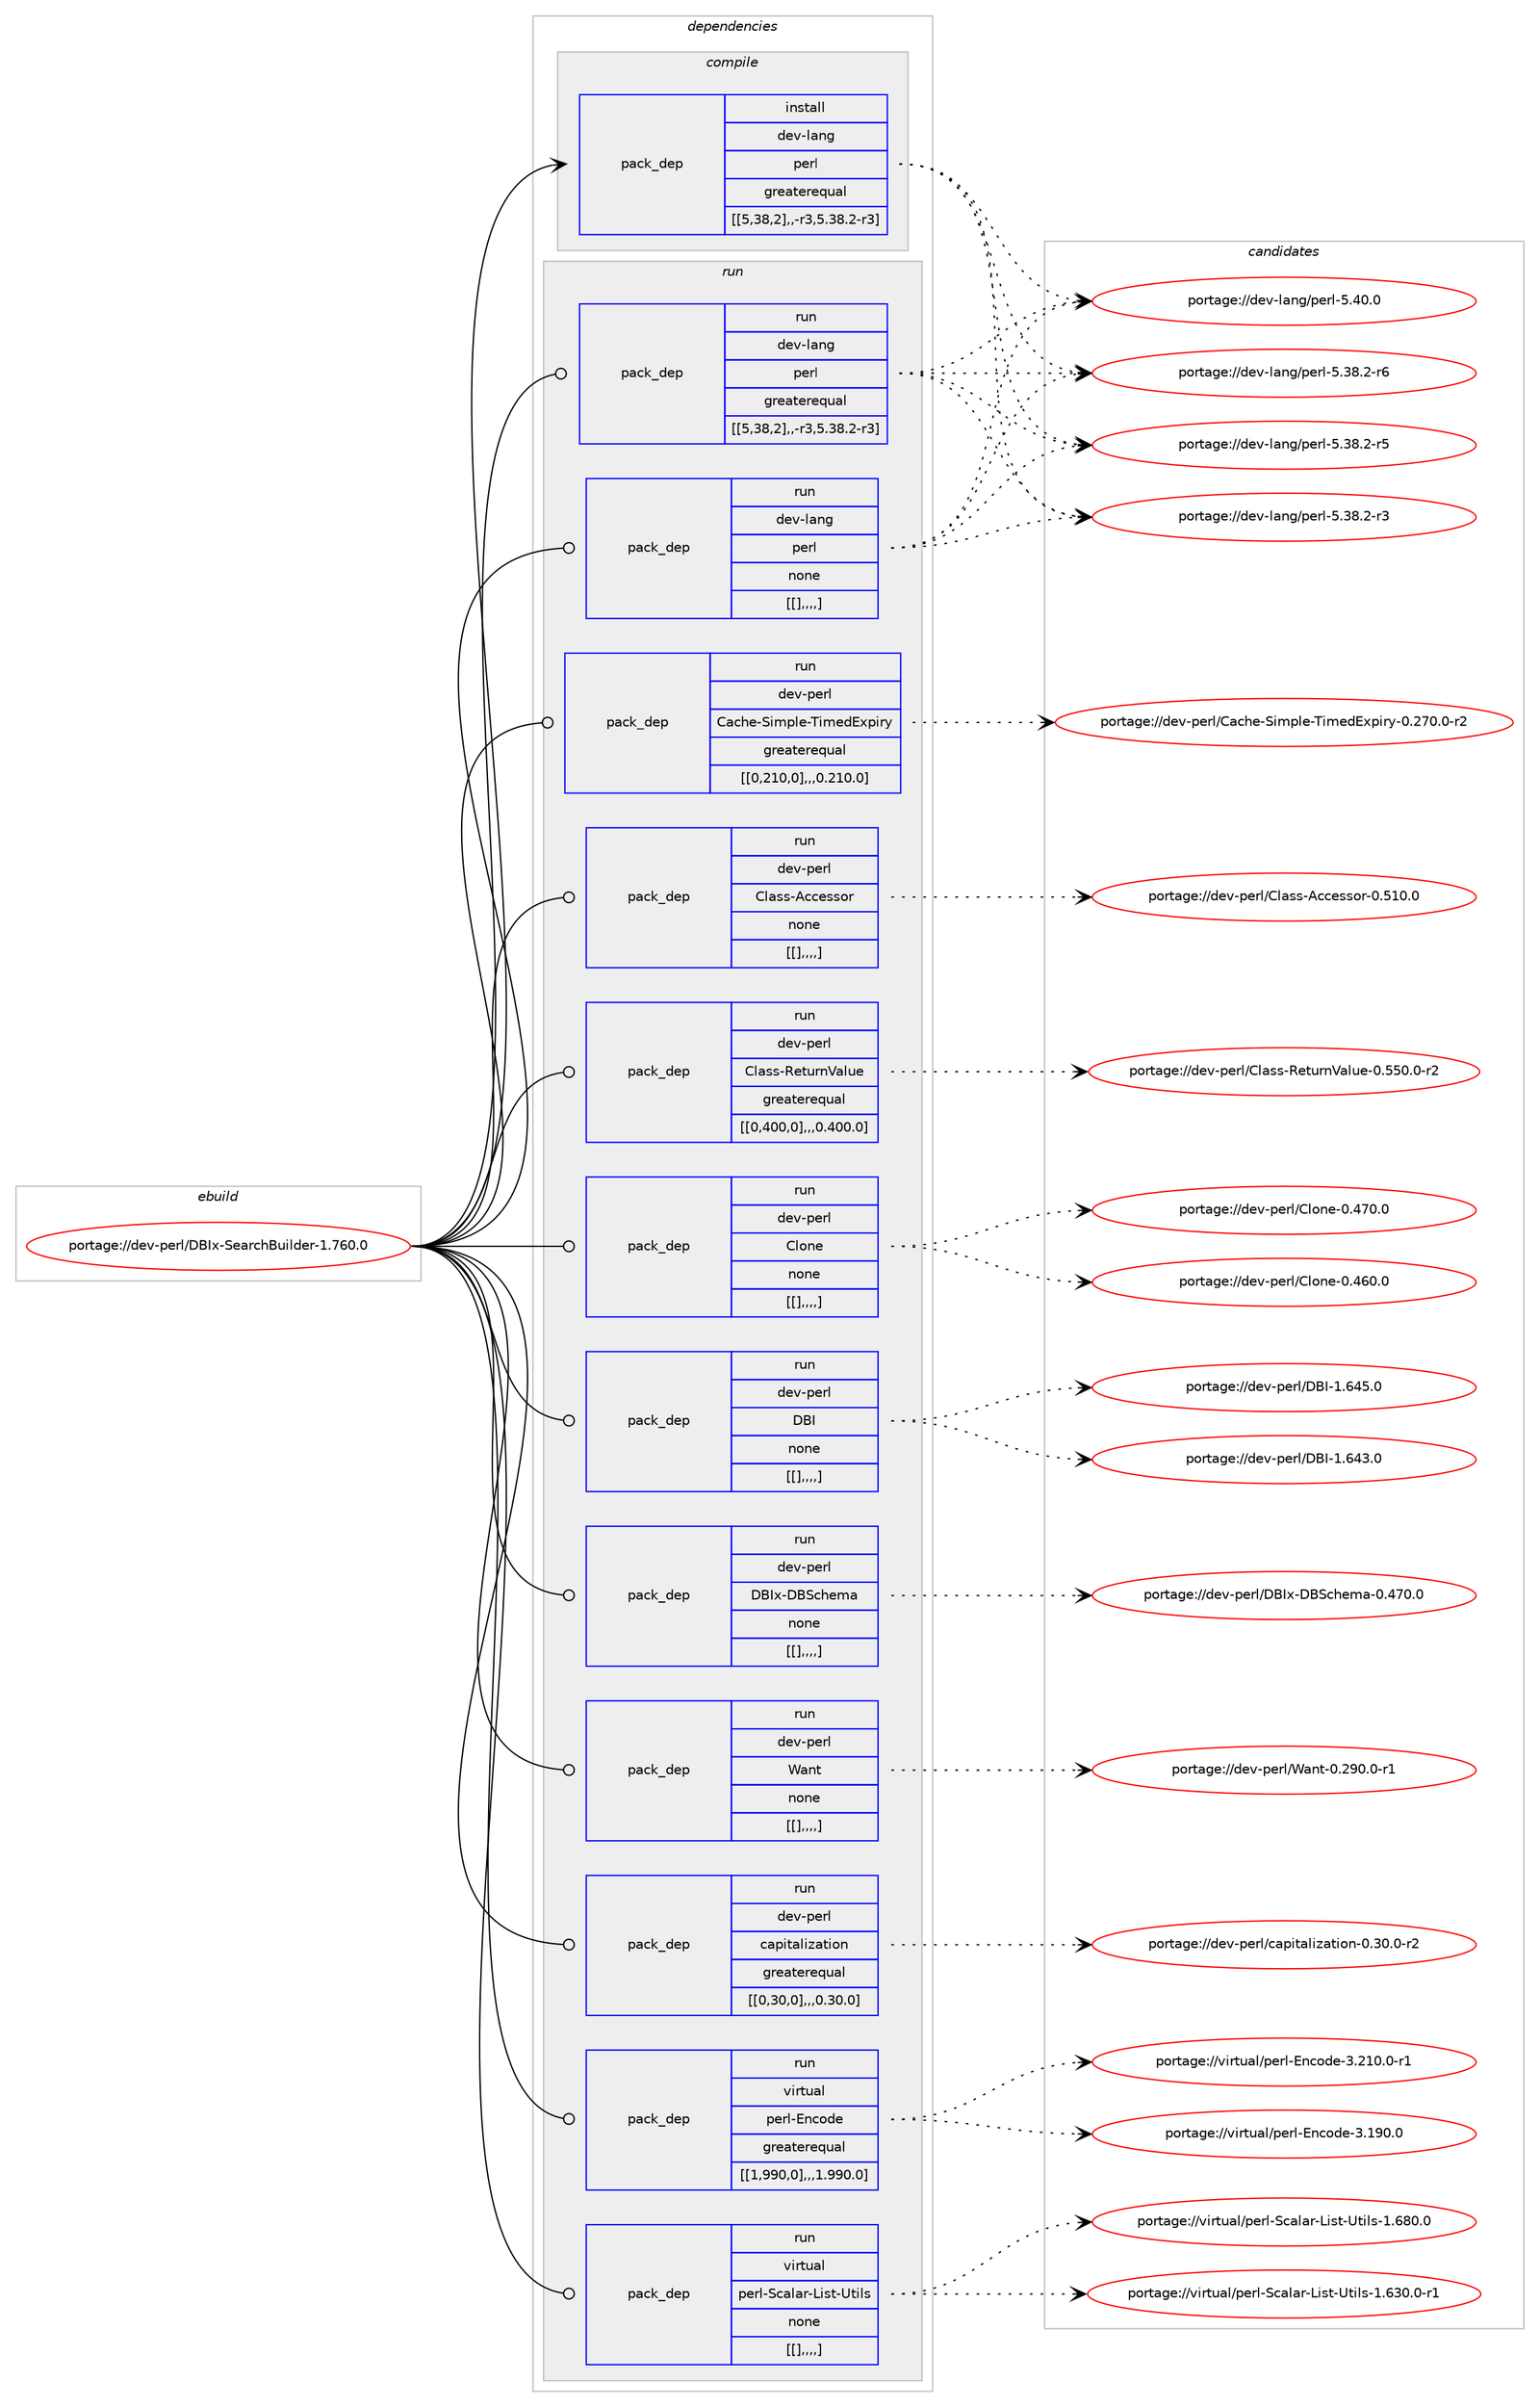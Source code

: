digraph prolog {

# *************
# Graph options
# *************

newrank=true;
concentrate=true;
compound=true;
graph [rankdir=LR,fontname=Helvetica,fontsize=10,ranksep=1.5];#, ranksep=2.5, nodesep=0.2];
edge  [arrowhead=vee];
node  [fontname=Helvetica,fontsize=10];

# **********
# The ebuild
# **********

subgraph cluster_leftcol {
color=gray;
label=<<i>ebuild</i>>;
id [label="portage://dev-perl/DBIx-SearchBuilder-1.760.0", color=red, width=4, href="../dev-perl/DBIx-SearchBuilder-1.760.0.svg"];
}

# ****************
# The dependencies
# ****************

subgraph cluster_midcol {
color=gray;
label=<<i>dependencies</i>>;
subgraph cluster_compile {
fillcolor="#eeeeee";
style=filled;
label=<<i>compile</i>>;
subgraph pack99439 {
dependency132459 [label=<<TABLE BORDER="0" CELLBORDER="1" CELLSPACING="0" CELLPADDING="4" WIDTH="220"><TR><TD ROWSPAN="6" CELLPADDING="30">pack_dep</TD></TR><TR><TD WIDTH="110">install</TD></TR><TR><TD>dev-lang</TD></TR><TR><TD>perl</TD></TR><TR><TD>greaterequal</TD></TR><TR><TD>[[5,38,2],,-r3,5.38.2-r3]</TD></TR></TABLE>>, shape=none, color=blue];
}
id:e -> dependency132459:w [weight=20,style="solid",arrowhead="vee"];
}
subgraph cluster_compileandrun {
fillcolor="#eeeeee";
style=filled;
label=<<i>compile and run</i>>;
}
subgraph cluster_run {
fillcolor="#eeeeee";
style=filled;
label=<<i>run</i>>;
subgraph pack99447 {
dependency132472 [label=<<TABLE BORDER="0" CELLBORDER="1" CELLSPACING="0" CELLPADDING="4" WIDTH="220"><TR><TD ROWSPAN="6" CELLPADDING="30">pack_dep</TD></TR><TR><TD WIDTH="110">run</TD></TR><TR><TD>dev-lang</TD></TR><TR><TD>perl</TD></TR><TR><TD>greaterequal</TD></TR><TR><TD>[[5,38,2],,-r3,5.38.2-r3]</TD></TR></TABLE>>, shape=none, color=blue];
}
id:e -> dependency132472:w [weight=20,style="solid",arrowhead="odot"];
subgraph pack99455 {
dependency132477 [label=<<TABLE BORDER="0" CELLBORDER="1" CELLSPACING="0" CELLPADDING="4" WIDTH="220"><TR><TD ROWSPAN="6" CELLPADDING="30">pack_dep</TD></TR><TR><TD WIDTH="110">run</TD></TR><TR><TD>dev-lang</TD></TR><TR><TD>perl</TD></TR><TR><TD>none</TD></TR><TR><TD>[[],,,,]</TD></TR></TABLE>>, shape=none, color=blue];
}
id:e -> dependency132477:w [weight=20,style="solid",arrowhead="odot"];
subgraph pack99459 {
dependency132480 [label=<<TABLE BORDER="0" CELLBORDER="1" CELLSPACING="0" CELLPADDING="4" WIDTH="220"><TR><TD ROWSPAN="6" CELLPADDING="30">pack_dep</TD></TR><TR><TD WIDTH="110">run</TD></TR><TR><TD>dev-perl</TD></TR><TR><TD>Cache-Simple-TimedExpiry</TD></TR><TR><TD>greaterequal</TD></TR><TR><TD>[[0,210,0],,,0.210.0]</TD></TR></TABLE>>, shape=none, color=blue];
}
id:e -> dependency132480:w [weight=20,style="solid",arrowhead="odot"];
subgraph pack99462 {
dependency132483 [label=<<TABLE BORDER="0" CELLBORDER="1" CELLSPACING="0" CELLPADDING="4" WIDTH="220"><TR><TD ROWSPAN="6" CELLPADDING="30">pack_dep</TD></TR><TR><TD WIDTH="110">run</TD></TR><TR><TD>dev-perl</TD></TR><TR><TD>Class-Accessor</TD></TR><TR><TD>none</TD></TR><TR><TD>[[],,,,]</TD></TR></TABLE>>, shape=none, color=blue];
}
id:e -> dependency132483:w [weight=20,style="solid",arrowhead="odot"];
subgraph pack99464 {
dependency132487 [label=<<TABLE BORDER="0" CELLBORDER="1" CELLSPACING="0" CELLPADDING="4" WIDTH="220"><TR><TD ROWSPAN="6" CELLPADDING="30">pack_dep</TD></TR><TR><TD WIDTH="110">run</TD></TR><TR><TD>dev-perl</TD></TR><TR><TD>Class-ReturnValue</TD></TR><TR><TD>greaterequal</TD></TR><TR><TD>[[0,400,0],,,0.400.0]</TD></TR></TABLE>>, shape=none, color=blue];
}
id:e -> dependency132487:w [weight=20,style="solid",arrowhead="odot"];
subgraph pack99468 {
dependency132489 [label=<<TABLE BORDER="0" CELLBORDER="1" CELLSPACING="0" CELLPADDING="4" WIDTH="220"><TR><TD ROWSPAN="6" CELLPADDING="30">pack_dep</TD></TR><TR><TD WIDTH="110">run</TD></TR><TR><TD>dev-perl</TD></TR><TR><TD>Clone</TD></TR><TR><TD>none</TD></TR><TR><TD>[[],,,,]</TD></TR></TABLE>>, shape=none, color=blue];
}
id:e -> dependency132489:w [weight=20,style="solid",arrowhead="odot"];
subgraph pack99470 {
dependency132492 [label=<<TABLE BORDER="0" CELLBORDER="1" CELLSPACING="0" CELLPADDING="4" WIDTH="220"><TR><TD ROWSPAN="6" CELLPADDING="30">pack_dep</TD></TR><TR><TD WIDTH="110">run</TD></TR><TR><TD>dev-perl</TD></TR><TR><TD>DBI</TD></TR><TR><TD>none</TD></TR><TR><TD>[[],,,,]</TD></TR></TABLE>>, shape=none, color=blue];
}
id:e -> dependency132492:w [weight=20,style="solid",arrowhead="odot"];
subgraph pack99480 {
dependency132502 [label=<<TABLE BORDER="0" CELLBORDER="1" CELLSPACING="0" CELLPADDING="4" WIDTH="220"><TR><TD ROWSPAN="6" CELLPADDING="30">pack_dep</TD></TR><TR><TD WIDTH="110">run</TD></TR><TR><TD>dev-perl</TD></TR><TR><TD>DBIx-DBSchema</TD></TR><TR><TD>none</TD></TR><TR><TD>[[],,,,]</TD></TR></TABLE>>, shape=none, color=blue];
}
id:e -> dependency132502:w [weight=20,style="solid",arrowhead="odot"];
subgraph pack99484 {
dependency132506 [label=<<TABLE BORDER="0" CELLBORDER="1" CELLSPACING="0" CELLPADDING="4" WIDTH="220"><TR><TD ROWSPAN="6" CELLPADDING="30">pack_dep</TD></TR><TR><TD WIDTH="110">run</TD></TR><TR><TD>dev-perl</TD></TR><TR><TD>Want</TD></TR><TR><TD>none</TD></TR><TR><TD>[[],,,,]</TD></TR></TABLE>>, shape=none, color=blue];
}
id:e -> dependency132506:w [weight=20,style="solid",arrowhead="odot"];
subgraph pack99489 {
dependency132510 [label=<<TABLE BORDER="0" CELLBORDER="1" CELLSPACING="0" CELLPADDING="4" WIDTH="220"><TR><TD ROWSPAN="6" CELLPADDING="30">pack_dep</TD></TR><TR><TD WIDTH="110">run</TD></TR><TR><TD>dev-perl</TD></TR><TR><TD>capitalization</TD></TR><TR><TD>greaterequal</TD></TR><TR><TD>[[0,30,0],,,0.30.0]</TD></TR></TABLE>>, shape=none, color=blue];
}
id:e -> dependency132510:w [weight=20,style="solid",arrowhead="odot"];
subgraph pack99494 {
dependency132517 [label=<<TABLE BORDER="0" CELLBORDER="1" CELLSPACING="0" CELLPADDING="4" WIDTH="220"><TR><TD ROWSPAN="6" CELLPADDING="30">pack_dep</TD></TR><TR><TD WIDTH="110">run</TD></TR><TR><TD>virtual</TD></TR><TR><TD>perl-Encode</TD></TR><TR><TD>greaterequal</TD></TR><TR><TD>[[1,990,0],,,1.990.0]</TD></TR></TABLE>>, shape=none, color=blue];
}
id:e -> dependency132517:w [weight=20,style="solid",arrowhead="odot"];
subgraph pack99501 {
dependency132522 [label=<<TABLE BORDER="0" CELLBORDER="1" CELLSPACING="0" CELLPADDING="4" WIDTH="220"><TR><TD ROWSPAN="6" CELLPADDING="30">pack_dep</TD></TR><TR><TD WIDTH="110">run</TD></TR><TR><TD>virtual</TD></TR><TR><TD>perl-Scalar-List-Utils</TD></TR><TR><TD>none</TD></TR><TR><TD>[[],,,,]</TD></TR></TABLE>>, shape=none, color=blue];
}
id:e -> dependency132522:w [weight=20,style="solid",arrowhead="odot"];
}
}

# **************
# The candidates
# **************

subgraph cluster_choices {
rank=same;
color=gray;
label=<<i>candidates</i>>;

subgraph choice99444 {
color=black;
nodesep=1;
choice10010111845108971101034711210111410845534652484648 [label="portage://dev-lang/perl-5.40.0", color=red, width=4,href="../dev-lang/perl-5.40.0.svg"];
choice100101118451089711010347112101114108455346515646504511454 [label="portage://dev-lang/perl-5.38.2-r6", color=red, width=4,href="../dev-lang/perl-5.38.2-r6.svg"];
choice100101118451089711010347112101114108455346515646504511453 [label="portage://dev-lang/perl-5.38.2-r5", color=red, width=4,href="../dev-lang/perl-5.38.2-r5.svg"];
choice100101118451089711010347112101114108455346515646504511451 [label="portage://dev-lang/perl-5.38.2-r3", color=red, width=4,href="../dev-lang/perl-5.38.2-r3.svg"];
dependency132459:e -> choice10010111845108971101034711210111410845534652484648:w [style=dotted,weight="100"];
dependency132459:e -> choice100101118451089711010347112101114108455346515646504511454:w [style=dotted,weight="100"];
dependency132459:e -> choice100101118451089711010347112101114108455346515646504511453:w [style=dotted,weight="100"];
dependency132459:e -> choice100101118451089711010347112101114108455346515646504511451:w [style=dotted,weight="100"];
}
subgraph choice99448 {
color=black;
nodesep=1;
choice10010111845108971101034711210111410845534652484648 [label="portage://dev-lang/perl-5.40.0", color=red, width=4,href="../dev-lang/perl-5.40.0.svg"];
choice100101118451089711010347112101114108455346515646504511454 [label="portage://dev-lang/perl-5.38.2-r6", color=red, width=4,href="../dev-lang/perl-5.38.2-r6.svg"];
choice100101118451089711010347112101114108455346515646504511453 [label="portage://dev-lang/perl-5.38.2-r5", color=red, width=4,href="../dev-lang/perl-5.38.2-r5.svg"];
choice100101118451089711010347112101114108455346515646504511451 [label="portage://dev-lang/perl-5.38.2-r3", color=red, width=4,href="../dev-lang/perl-5.38.2-r3.svg"];
dependency132472:e -> choice10010111845108971101034711210111410845534652484648:w [style=dotted,weight="100"];
dependency132472:e -> choice100101118451089711010347112101114108455346515646504511454:w [style=dotted,weight="100"];
dependency132472:e -> choice100101118451089711010347112101114108455346515646504511453:w [style=dotted,weight="100"];
dependency132472:e -> choice100101118451089711010347112101114108455346515646504511451:w [style=dotted,weight="100"];
}
subgraph choice99455 {
color=black;
nodesep=1;
choice10010111845108971101034711210111410845534652484648 [label="portage://dev-lang/perl-5.40.0", color=red, width=4,href="../dev-lang/perl-5.40.0.svg"];
choice100101118451089711010347112101114108455346515646504511454 [label="portage://dev-lang/perl-5.38.2-r6", color=red, width=4,href="../dev-lang/perl-5.38.2-r6.svg"];
choice100101118451089711010347112101114108455346515646504511453 [label="portage://dev-lang/perl-5.38.2-r5", color=red, width=4,href="../dev-lang/perl-5.38.2-r5.svg"];
choice100101118451089711010347112101114108455346515646504511451 [label="portage://dev-lang/perl-5.38.2-r3", color=red, width=4,href="../dev-lang/perl-5.38.2-r3.svg"];
dependency132477:e -> choice10010111845108971101034711210111410845534652484648:w [style=dotted,weight="100"];
dependency132477:e -> choice100101118451089711010347112101114108455346515646504511454:w [style=dotted,weight="100"];
dependency132477:e -> choice100101118451089711010347112101114108455346515646504511453:w [style=dotted,weight="100"];
dependency132477:e -> choice100101118451089711010347112101114108455346515646504511451:w [style=dotted,weight="100"];
}
subgraph choice99460 {
color=black;
nodesep=1;
choice1001011184511210111410847679799104101458310510911210810145841051091011006912011210511412145484650554846484511450 [label="portage://dev-perl/Cache-Simple-TimedExpiry-0.270.0-r2", color=red, width=4,href="../dev-perl/Cache-Simple-TimedExpiry-0.270.0-r2.svg"];
dependency132480:e -> choice1001011184511210111410847679799104101458310510911210810145841051091011006912011210511412145484650554846484511450:w [style=dotted,weight="100"];
}
subgraph choice99462 {
color=black;
nodesep=1;
choice10010111845112101114108476710897115115456599991011151151111144548465349484648 [label="portage://dev-perl/Class-Accessor-0.510.0", color=red, width=4,href="../dev-perl/Class-Accessor-0.510.0.svg"];
dependency132483:e -> choice10010111845112101114108476710897115115456599991011151151111144548465349484648:w [style=dotted,weight="100"];
}
subgraph choice99463 {
color=black;
nodesep=1;
choice100101118451121011141084767108971151154582101116117114110869710811710145484653534846484511450 [label="portage://dev-perl/Class-ReturnValue-0.550.0-r2", color=red, width=4,href="../dev-perl/Class-ReturnValue-0.550.0-r2.svg"];
dependency132487:e -> choice100101118451121011141084767108971151154582101116117114110869710811710145484653534846484511450:w [style=dotted,weight="100"];
}
subgraph choice99464 {
color=black;
nodesep=1;
choice1001011184511210111410847671081111101014548465255484648 [label="portage://dev-perl/Clone-0.470.0", color=red, width=4,href="../dev-perl/Clone-0.470.0.svg"];
choice1001011184511210111410847671081111101014548465254484648 [label="portage://dev-perl/Clone-0.460.0", color=red, width=4,href="../dev-perl/Clone-0.460.0.svg"];
dependency132489:e -> choice1001011184511210111410847671081111101014548465255484648:w [style=dotted,weight="100"];
dependency132489:e -> choice1001011184511210111410847671081111101014548465254484648:w [style=dotted,weight="100"];
}
subgraph choice99466 {
color=black;
nodesep=1;
choice10010111845112101114108476866734549465452534648 [label="portage://dev-perl/DBI-1.645.0", color=red, width=4,href="../dev-perl/DBI-1.645.0.svg"];
choice10010111845112101114108476866734549465452514648 [label="portage://dev-perl/DBI-1.643.0", color=red, width=4,href="../dev-perl/DBI-1.643.0.svg"];
dependency132492:e -> choice10010111845112101114108476866734549465452534648:w [style=dotted,weight="100"];
dependency132492:e -> choice10010111845112101114108476866734549465452514648:w [style=dotted,weight="100"];
}
subgraph choice99468 {
color=black;
nodesep=1;
choice10010111845112101114108476866731204568668399104101109974548465255484648 [label="portage://dev-perl/DBIx-DBSchema-0.470.0", color=red, width=4,href="../dev-perl/DBIx-DBSchema-0.470.0.svg"];
dependency132502:e -> choice10010111845112101114108476866731204568668399104101109974548465255484648:w [style=dotted,weight="100"];
}
subgraph choice99469 {
color=black;
nodesep=1;
choice1001011184511210111410847879711011645484650574846484511449 [label="portage://dev-perl/Want-0.290.0-r1", color=red, width=4,href="../dev-perl/Want-0.290.0-r1.svg"];
dependency132506:e -> choice1001011184511210111410847879711011645484650574846484511449:w [style=dotted,weight="100"];
}
subgraph choice99474 {
color=black;
nodesep=1;
choice100101118451121011141084799971121051169710810512297116105111110454846514846484511450 [label="portage://dev-perl/capitalization-0.30.0-r2", color=red, width=4,href="../dev-perl/capitalization-0.30.0-r2.svg"];
dependency132510:e -> choice100101118451121011141084799971121051169710810512297116105111110454846514846484511450:w [style=dotted,weight="100"];
}
subgraph choice99478 {
color=black;
nodesep=1;
choice118105114116117971084711210111410845691109911110010145514650494846484511449 [label="portage://virtual/perl-Encode-3.210.0-r1", color=red, width=4,href="../virtual/perl-Encode-3.210.0-r1.svg"];
choice11810511411611797108471121011141084569110991111001014551464957484648 [label="portage://virtual/perl-Encode-3.190.0", color=red, width=4,href="../virtual/perl-Encode-3.190.0.svg"];
dependency132517:e -> choice118105114116117971084711210111410845691109911110010145514650494846484511449:w [style=dotted,weight="100"];
dependency132517:e -> choice11810511411611797108471121011141084569110991111001014551464957484648:w [style=dotted,weight="100"];
}
subgraph choice99481 {
color=black;
nodesep=1;
choice11810511411611797108471121011141084583999710897114457610511511645851161051081154549465456484648 [label="portage://virtual/perl-Scalar-List-Utils-1.680.0", color=red, width=4,href="../virtual/perl-Scalar-List-Utils-1.680.0.svg"];
choice118105114116117971084711210111410845839997108971144576105115116458511610510811545494654514846484511449 [label="portage://virtual/perl-Scalar-List-Utils-1.630.0-r1", color=red, width=4,href="../virtual/perl-Scalar-List-Utils-1.630.0-r1.svg"];
dependency132522:e -> choice11810511411611797108471121011141084583999710897114457610511511645851161051081154549465456484648:w [style=dotted,weight="100"];
dependency132522:e -> choice118105114116117971084711210111410845839997108971144576105115116458511610510811545494654514846484511449:w [style=dotted,weight="100"];
}
}

}
